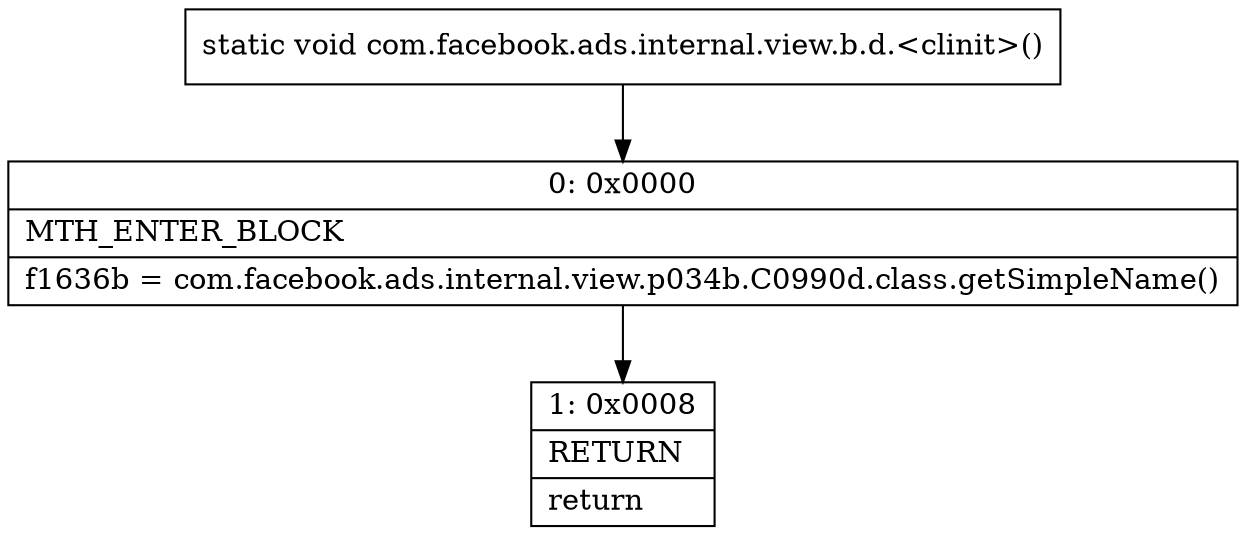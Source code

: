 digraph "CFG forcom.facebook.ads.internal.view.b.d.\<clinit\>()V" {
Node_0 [shape=record,label="{0\:\ 0x0000|MTH_ENTER_BLOCK\l|f1636b = com.facebook.ads.internal.view.p034b.C0990d.class.getSimpleName()\l}"];
Node_1 [shape=record,label="{1\:\ 0x0008|RETURN\l|return\l}"];
MethodNode[shape=record,label="{static void com.facebook.ads.internal.view.b.d.\<clinit\>() }"];
MethodNode -> Node_0;
Node_0 -> Node_1;
}


